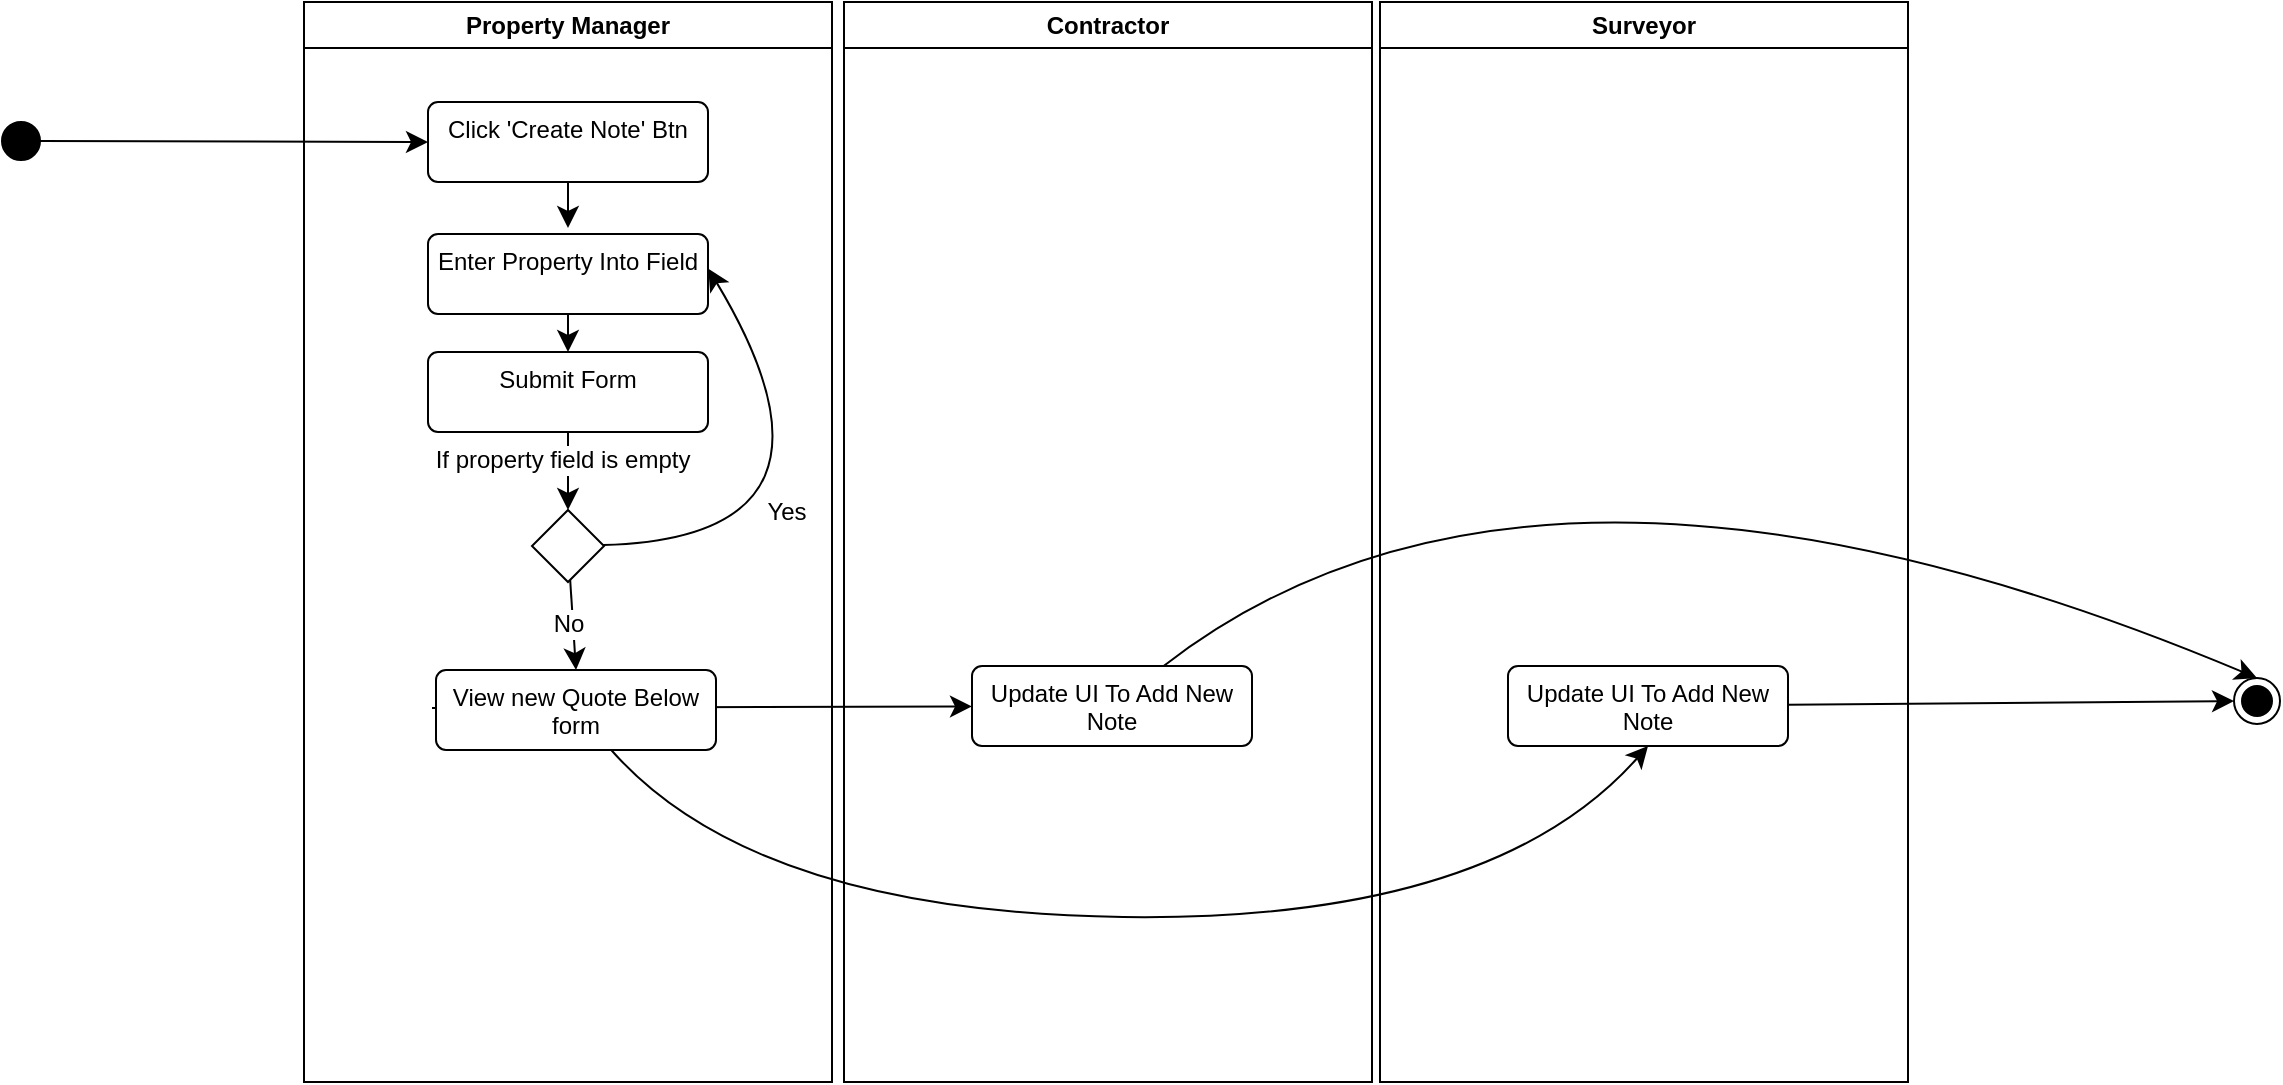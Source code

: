 <mxfile version="24.7.16">
  <diagram id="6lXc1DP_6sl8JWG6KjGp" name="Page-1">
    <mxGraphModel dx="3122" dy="1685" grid="0" gridSize="10" guides="1" tooltips="1" connect="1" arrows="1" fold="1" page="0" pageScale="1" pageWidth="827" pageHeight="1169" math="0" shadow="0">
      <root>
        <mxCell id="0" />
        <mxCell id="1" parent="0" />
        <mxCell id="q2SGUeOD6UlECIaJmzUy-1" value="Property Manager" style="swimlane;whiteSpace=wrap;html=1;" vertex="1" parent="1">
          <mxGeometry x="-164" y="-131" width="264" height="540" as="geometry" />
        </mxCell>
        <mxCell id="q2SGUeOD6UlECIaJmzUy-2" style="edgeStyle=none;curved=1;rounded=0;orthogonalLoop=1;jettySize=auto;html=1;fontSize=12;startSize=8;endSize=8;" edge="1" parent="q2SGUeOD6UlECIaJmzUy-1" source="q2SGUeOD6UlECIaJmzUy-3">
          <mxGeometry relative="1" as="geometry">
            <mxPoint x="132" y="113" as="targetPoint" />
          </mxGeometry>
        </mxCell>
        <mxCell id="q2SGUeOD6UlECIaJmzUy-3" value="Click &#39;Create Note&#39; Btn" style="html=1;align=center;verticalAlign=top;rounded=1;absoluteArcSize=1;arcSize=10;dashed=0;whiteSpace=wrap;" vertex="1" parent="q2SGUeOD6UlECIaJmzUy-1">
          <mxGeometry x="62" y="50" width="140" height="40" as="geometry" />
        </mxCell>
        <mxCell id="q2SGUeOD6UlECIaJmzUy-4" style="edgeStyle=none;curved=1;rounded=0;orthogonalLoop=1;jettySize=auto;html=1;entryX=0.5;entryY=0;entryDx=0;entryDy=0;fontSize=12;startSize=8;endSize=8;" edge="1" parent="q2SGUeOD6UlECIaJmzUy-1">
          <mxGeometry relative="1" as="geometry">
            <mxPoint x="132" y="202" as="targetPoint" />
          </mxGeometry>
        </mxCell>
        <mxCell id="q2SGUeOD6UlECIaJmzUy-5" style="edgeStyle=none;curved=1;rounded=0;orthogonalLoop=1;jettySize=auto;html=1;entryX=0.5;entryY=0;entryDx=0;entryDy=0;fontSize=12;startSize=8;endSize=8;" edge="1" parent="q2SGUeOD6UlECIaJmzUy-1">
          <mxGeometry relative="1" as="geometry">
            <Array as="points">
              <mxPoint x="328" y="155" />
            </Array>
            <mxPoint x="148.947" y="218.947" as="sourcePoint" />
          </mxGeometry>
        </mxCell>
        <mxCell id="q2SGUeOD6UlECIaJmzUy-6" value="No" style="edgeLabel;html=1;align=center;verticalAlign=middle;resizable=0;points=[];fontSize=12;" vertex="1" connectable="0" parent="q2SGUeOD6UlECIaJmzUy-5">
          <mxGeometry x="-0.475" y="24" relative="1" as="geometry">
            <mxPoint as="offset" />
          </mxGeometry>
        </mxCell>
        <mxCell id="q2SGUeOD6UlECIaJmzUy-7" value="" style="edgeStyle=none;curved=1;rounded=0;orthogonalLoop=1;jettySize=auto;html=1;fontSize=12;startSize=8;endSize=8;" edge="1" parent="q2SGUeOD6UlECIaJmzUy-1" target="q2SGUeOD6UlECIaJmzUy-24">
          <mxGeometry relative="1" as="geometry">
            <mxPoint x="-56" y="323.74" as="targetPoint" />
            <mxPoint x="64" y="353" as="sourcePoint" />
          </mxGeometry>
        </mxCell>
        <mxCell id="q2SGUeOD6UlECIaJmzUy-8" style="edgeStyle=none;curved=1;rounded=0;orthogonalLoop=1;jettySize=auto;html=1;fontSize=12;startSize=8;endSize=8;" edge="1" parent="q2SGUeOD6UlECIaJmzUy-1" source="q2SGUeOD6UlECIaJmzUy-9" target="q2SGUeOD6UlECIaJmzUy-17">
          <mxGeometry relative="1" as="geometry" />
        </mxCell>
        <mxCell id="q2SGUeOD6UlECIaJmzUy-9" value="Enter Property Into Field" style="html=1;align=center;verticalAlign=top;rounded=1;absoluteArcSize=1;arcSize=10;dashed=0;whiteSpace=wrap;" vertex="1" parent="q2SGUeOD6UlECIaJmzUy-1">
          <mxGeometry x="62" y="116" width="140" height="40" as="geometry" />
        </mxCell>
        <mxCell id="q2SGUeOD6UlECIaJmzUy-10" style="edgeStyle=none;curved=1;rounded=0;orthogonalLoop=1;jettySize=auto;html=1;entryX=1.001;entryY=0.433;entryDx=0;entryDy=0;fontSize=12;startSize=8;endSize=8;entryPerimeter=0;" edge="1" parent="q2SGUeOD6UlECIaJmzUy-1" source="q2SGUeOD6UlECIaJmzUy-14" target="q2SGUeOD6UlECIaJmzUy-9">
          <mxGeometry relative="1" as="geometry">
            <Array as="points">
              <mxPoint x="283" y="268" />
            </Array>
          </mxGeometry>
        </mxCell>
        <mxCell id="q2SGUeOD6UlECIaJmzUy-11" value="Yes" style="edgeLabel;html=1;align=center;verticalAlign=middle;resizable=0;points=[];fontSize=12;" vertex="1" connectable="0" parent="q2SGUeOD6UlECIaJmzUy-10">
          <mxGeometry x="-0.368" y="14" relative="1" as="geometry">
            <mxPoint as="offset" />
          </mxGeometry>
        </mxCell>
        <mxCell id="q2SGUeOD6UlECIaJmzUy-12" style="edgeStyle=none;curved=1;rounded=0;orthogonalLoop=1;jettySize=auto;html=1;entryX=0.5;entryY=0;entryDx=0;entryDy=0;fontSize=12;startSize=8;endSize=8;" edge="1" parent="q2SGUeOD6UlECIaJmzUy-1" source="q2SGUeOD6UlECIaJmzUy-14" target="q2SGUeOD6UlECIaJmzUy-18">
          <mxGeometry relative="1" as="geometry" />
        </mxCell>
        <mxCell id="q2SGUeOD6UlECIaJmzUy-13" value="No" style="edgeLabel;html=1;align=center;verticalAlign=middle;resizable=0;points=[];fontSize=12;" vertex="1" connectable="0" parent="q2SGUeOD6UlECIaJmzUy-12">
          <mxGeometry x="-0.026" y="-3" relative="1" as="geometry">
            <mxPoint as="offset" />
          </mxGeometry>
        </mxCell>
        <mxCell id="q2SGUeOD6UlECIaJmzUy-14" value="" style="rhombus;whiteSpace=wrap;html=1;" vertex="1" parent="q2SGUeOD6UlECIaJmzUy-1">
          <mxGeometry x="114" y="254" width="36" height="36" as="geometry" />
        </mxCell>
        <mxCell id="q2SGUeOD6UlECIaJmzUy-15" style="edgeStyle=none;curved=1;rounded=0;orthogonalLoop=1;jettySize=auto;html=1;entryX=0.5;entryY=0;entryDx=0;entryDy=0;fontSize=12;startSize=8;endSize=8;" edge="1" parent="q2SGUeOD6UlECIaJmzUy-1" source="q2SGUeOD6UlECIaJmzUy-17" target="q2SGUeOD6UlECIaJmzUy-14">
          <mxGeometry relative="1" as="geometry" />
        </mxCell>
        <mxCell id="q2SGUeOD6UlECIaJmzUy-16" value="If property field is empty" style="edgeLabel;html=1;align=center;verticalAlign=middle;resizable=0;points=[];fontSize=12;" vertex="1" connectable="0" parent="q2SGUeOD6UlECIaJmzUy-15">
          <mxGeometry x="-0.31" y="-3" relative="1" as="geometry">
            <mxPoint as="offset" />
          </mxGeometry>
        </mxCell>
        <mxCell id="q2SGUeOD6UlECIaJmzUy-17" value="Submit Form" style="html=1;align=center;verticalAlign=top;rounded=1;absoluteArcSize=1;arcSize=10;dashed=0;whiteSpace=wrap;" vertex="1" parent="q2SGUeOD6UlECIaJmzUy-1">
          <mxGeometry x="62" y="175" width="140" height="40" as="geometry" />
        </mxCell>
        <mxCell id="q2SGUeOD6UlECIaJmzUy-18" value="View new Quote Below form" style="html=1;align=center;verticalAlign=top;rounded=1;absoluteArcSize=1;arcSize=10;dashed=0;whiteSpace=wrap;" vertex="1" parent="q2SGUeOD6UlECIaJmzUy-1">
          <mxGeometry x="66" y="334" width="140" height="40" as="geometry" />
        </mxCell>
        <mxCell id="q2SGUeOD6UlECIaJmzUy-19" style="edgeStyle=none;curved=1;rounded=0;orthogonalLoop=1;jettySize=auto;html=1;entryX=0;entryY=0.5;entryDx=0;entryDy=0;fontSize=12;startSize=8;endSize=8;" edge="1" parent="1" source="q2SGUeOD6UlECIaJmzUy-20" target="q2SGUeOD6UlECIaJmzUy-3">
          <mxGeometry relative="1" as="geometry" />
        </mxCell>
        <mxCell id="q2SGUeOD6UlECIaJmzUy-20" value="" style="ellipse;fillColor=strokeColor;html=1;" vertex="1" parent="1">
          <mxGeometry x="-315" y="-71" width="19" height="19" as="geometry" />
        </mxCell>
        <mxCell id="q2SGUeOD6UlECIaJmzUy-21" value="" style="ellipse;html=1;shape=endState;fillColor=strokeColor;" vertex="1" parent="1">
          <mxGeometry x="801" y="207" width="23" height="23" as="geometry" />
        </mxCell>
        <mxCell id="q2SGUeOD6UlECIaJmzUy-22" value="Contractor" style="swimlane;whiteSpace=wrap;html=1;" vertex="1" parent="1">
          <mxGeometry x="106" y="-131" width="264" height="540" as="geometry" />
        </mxCell>
        <mxCell id="q2SGUeOD6UlECIaJmzUy-24" value="Update UI To Add New Note" style="html=1;align=center;verticalAlign=top;rounded=1;absoluteArcSize=1;arcSize=10;dashed=0;whiteSpace=wrap;" vertex="1" parent="q2SGUeOD6UlECIaJmzUy-22">
          <mxGeometry x="64" y="332" width="140" height="40" as="geometry" />
        </mxCell>
        <mxCell id="q2SGUeOD6UlECIaJmzUy-25" style="edgeStyle=none;curved=1;rounded=0;orthogonalLoop=1;jettySize=auto;html=1;entryX=0.5;entryY=0;entryDx=0;entryDy=0;fontSize=12;startSize=8;endSize=8;" edge="1" parent="q2SGUeOD6UlECIaJmzUy-22">
          <mxGeometry relative="1" as="geometry">
            <mxPoint x="132" y="202" as="targetPoint" />
          </mxGeometry>
        </mxCell>
        <mxCell id="q2SGUeOD6UlECIaJmzUy-26" style="edgeStyle=none;curved=1;rounded=0;orthogonalLoop=1;jettySize=auto;html=1;entryX=0.5;entryY=0;entryDx=0;entryDy=0;fontSize=12;startSize=8;endSize=8;" edge="1" parent="q2SGUeOD6UlECIaJmzUy-22">
          <mxGeometry relative="1" as="geometry">
            <Array as="points">
              <mxPoint x="328" y="155" />
            </Array>
            <mxPoint x="148.947" y="218.947" as="sourcePoint" />
          </mxGeometry>
        </mxCell>
        <mxCell id="q2SGUeOD6UlECIaJmzUy-27" value="No" style="edgeLabel;html=1;align=center;verticalAlign=middle;resizable=0;points=[];fontSize=12;" vertex="1" connectable="0" parent="q2SGUeOD6UlECIaJmzUy-26">
          <mxGeometry x="-0.475" y="24" relative="1" as="geometry">
            <mxPoint as="offset" />
          </mxGeometry>
        </mxCell>
        <mxCell id="q2SGUeOD6UlECIaJmzUy-31" style="edgeStyle=none;curved=1;rounded=0;orthogonalLoop=1;jettySize=auto;html=1;entryX=1.001;entryY=0.433;entryDx=0;entryDy=0;fontSize=12;startSize=8;endSize=8;entryPerimeter=0;" edge="1" parent="q2SGUeOD6UlECIaJmzUy-22" source="q2SGUeOD6UlECIaJmzUy-35">
          <mxGeometry relative="1" as="geometry">
            <Array as="points">
              <mxPoint x="283" y="268" />
            </Array>
            <mxPoint x="202.14" y="133.32" as="targetPoint" />
          </mxGeometry>
        </mxCell>
        <mxCell id="q2SGUeOD6UlECIaJmzUy-32" value="Yes" style="edgeLabel;html=1;align=center;verticalAlign=middle;resizable=0;points=[];fontSize=12;" vertex="1" connectable="0" parent="q2SGUeOD6UlECIaJmzUy-31">
          <mxGeometry x="-0.368" y="14" relative="1" as="geometry">
            <mxPoint as="offset" />
          </mxGeometry>
        </mxCell>
        <mxCell id="q2SGUeOD6UlECIaJmzUy-42" value="Surveyor" style="swimlane;whiteSpace=wrap;html=1;startSize=23;" vertex="1" parent="1">
          <mxGeometry x="374" y="-131" width="264" height="540" as="geometry" />
        </mxCell>
        <mxCell id="q2SGUeOD6UlECIaJmzUy-43" value="Update UI To Add New Note" style="html=1;align=center;verticalAlign=top;rounded=1;absoluteArcSize=1;arcSize=10;dashed=0;whiteSpace=wrap;" vertex="1" parent="q2SGUeOD6UlECIaJmzUy-42">
          <mxGeometry x="64" y="332" width="140" height="40" as="geometry" />
        </mxCell>
        <mxCell id="q2SGUeOD6UlECIaJmzUy-44" style="edgeStyle=none;curved=1;rounded=0;orthogonalLoop=1;jettySize=auto;html=1;entryX=0.5;entryY=0;entryDx=0;entryDy=0;fontSize=12;startSize=8;endSize=8;" edge="1" parent="q2SGUeOD6UlECIaJmzUy-42">
          <mxGeometry relative="1" as="geometry">
            <mxPoint x="132" y="202" as="targetPoint" />
          </mxGeometry>
        </mxCell>
        <mxCell id="q2SGUeOD6UlECIaJmzUy-45" style="edgeStyle=none;curved=1;rounded=0;orthogonalLoop=1;jettySize=auto;html=1;entryX=0.5;entryY=0;entryDx=0;entryDy=0;fontSize=12;startSize=8;endSize=8;" edge="1" parent="q2SGUeOD6UlECIaJmzUy-42">
          <mxGeometry relative="1" as="geometry">
            <Array as="points">
              <mxPoint x="328" y="155" />
            </Array>
            <mxPoint x="148.947" y="218.947" as="sourcePoint" />
          </mxGeometry>
        </mxCell>
        <mxCell id="q2SGUeOD6UlECIaJmzUy-46" value="No" style="edgeLabel;html=1;align=center;verticalAlign=middle;resizable=0;points=[];fontSize=12;" vertex="1" connectable="0" parent="q2SGUeOD6UlECIaJmzUy-45">
          <mxGeometry x="-0.475" y="24" relative="1" as="geometry">
            <mxPoint as="offset" />
          </mxGeometry>
        </mxCell>
        <mxCell id="q2SGUeOD6UlECIaJmzUy-47" style="edgeStyle=none;curved=1;rounded=0;orthogonalLoop=1;jettySize=auto;html=1;entryX=1.001;entryY=0.433;entryDx=0;entryDy=0;fontSize=12;startSize=8;endSize=8;entryPerimeter=0;" edge="1" parent="q2SGUeOD6UlECIaJmzUy-42">
          <mxGeometry relative="1" as="geometry">
            <Array as="points">
              <mxPoint x="283" y="268" />
            </Array>
            <mxPoint x="202.14" y="133.32" as="targetPoint" />
          </mxGeometry>
        </mxCell>
        <mxCell id="q2SGUeOD6UlECIaJmzUy-48" value="Yes" style="edgeLabel;html=1;align=center;verticalAlign=middle;resizable=0;points=[];fontSize=12;" vertex="1" connectable="0" parent="q2SGUeOD6UlECIaJmzUy-47">
          <mxGeometry x="-0.368" y="14" relative="1" as="geometry">
            <mxPoint as="offset" />
          </mxGeometry>
        </mxCell>
        <mxCell id="q2SGUeOD6UlECIaJmzUy-49" style="edgeStyle=none;curved=1;rounded=0;orthogonalLoop=1;jettySize=auto;html=1;entryX=0.5;entryY=1;entryDx=0;entryDy=0;fontSize=12;startSize=8;endSize=8;" edge="1" parent="1" source="q2SGUeOD6UlECIaJmzUy-18" target="q2SGUeOD6UlECIaJmzUy-43">
          <mxGeometry relative="1" as="geometry">
            <Array as="points">
              <mxPoint x="61" y="324" />
              <mxPoint x="430" y="329" />
            </Array>
          </mxGeometry>
        </mxCell>
        <mxCell id="q2SGUeOD6UlECIaJmzUy-50" style="edgeStyle=none;curved=1;rounded=0;orthogonalLoop=1;jettySize=auto;html=1;entryX=0;entryY=0.5;entryDx=0;entryDy=0;fontSize=12;startSize=8;endSize=8;" edge="1" parent="1" source="q2SGUeOD6UlECIaJmzUy-43" target="q2SGUeOD6UlECIaJmzUy-21">
          <mxGeometry relative="1" as="geometry" />
        </mxCell>
        <mxCell id="q2SGUeOD6UlECIaJmzUy-51" style="edgeStyle=none;curved=1;rounded=0;orthogonalLoop=1;jettySize=auto;html=1;entryX=0.5;entryY=0;entryDx=0;entryDy=0;fontSize=12;startSize=8;endSize=8;" edge="1" parent="1" source="q2SGUeOD6UlECIaJmzUy-24" target="q2SGUeOD6UlECIaJmzUy-21">
          <mxGeometry relative="1" as="geometry">
            <Array as="points">
              <mxPoint x="453" y="56" />
            </Array>
          </mxGeometry>
        </mxCell>
      </root>
    </mxGraphModel>
  </diagram>
</mxfile>
